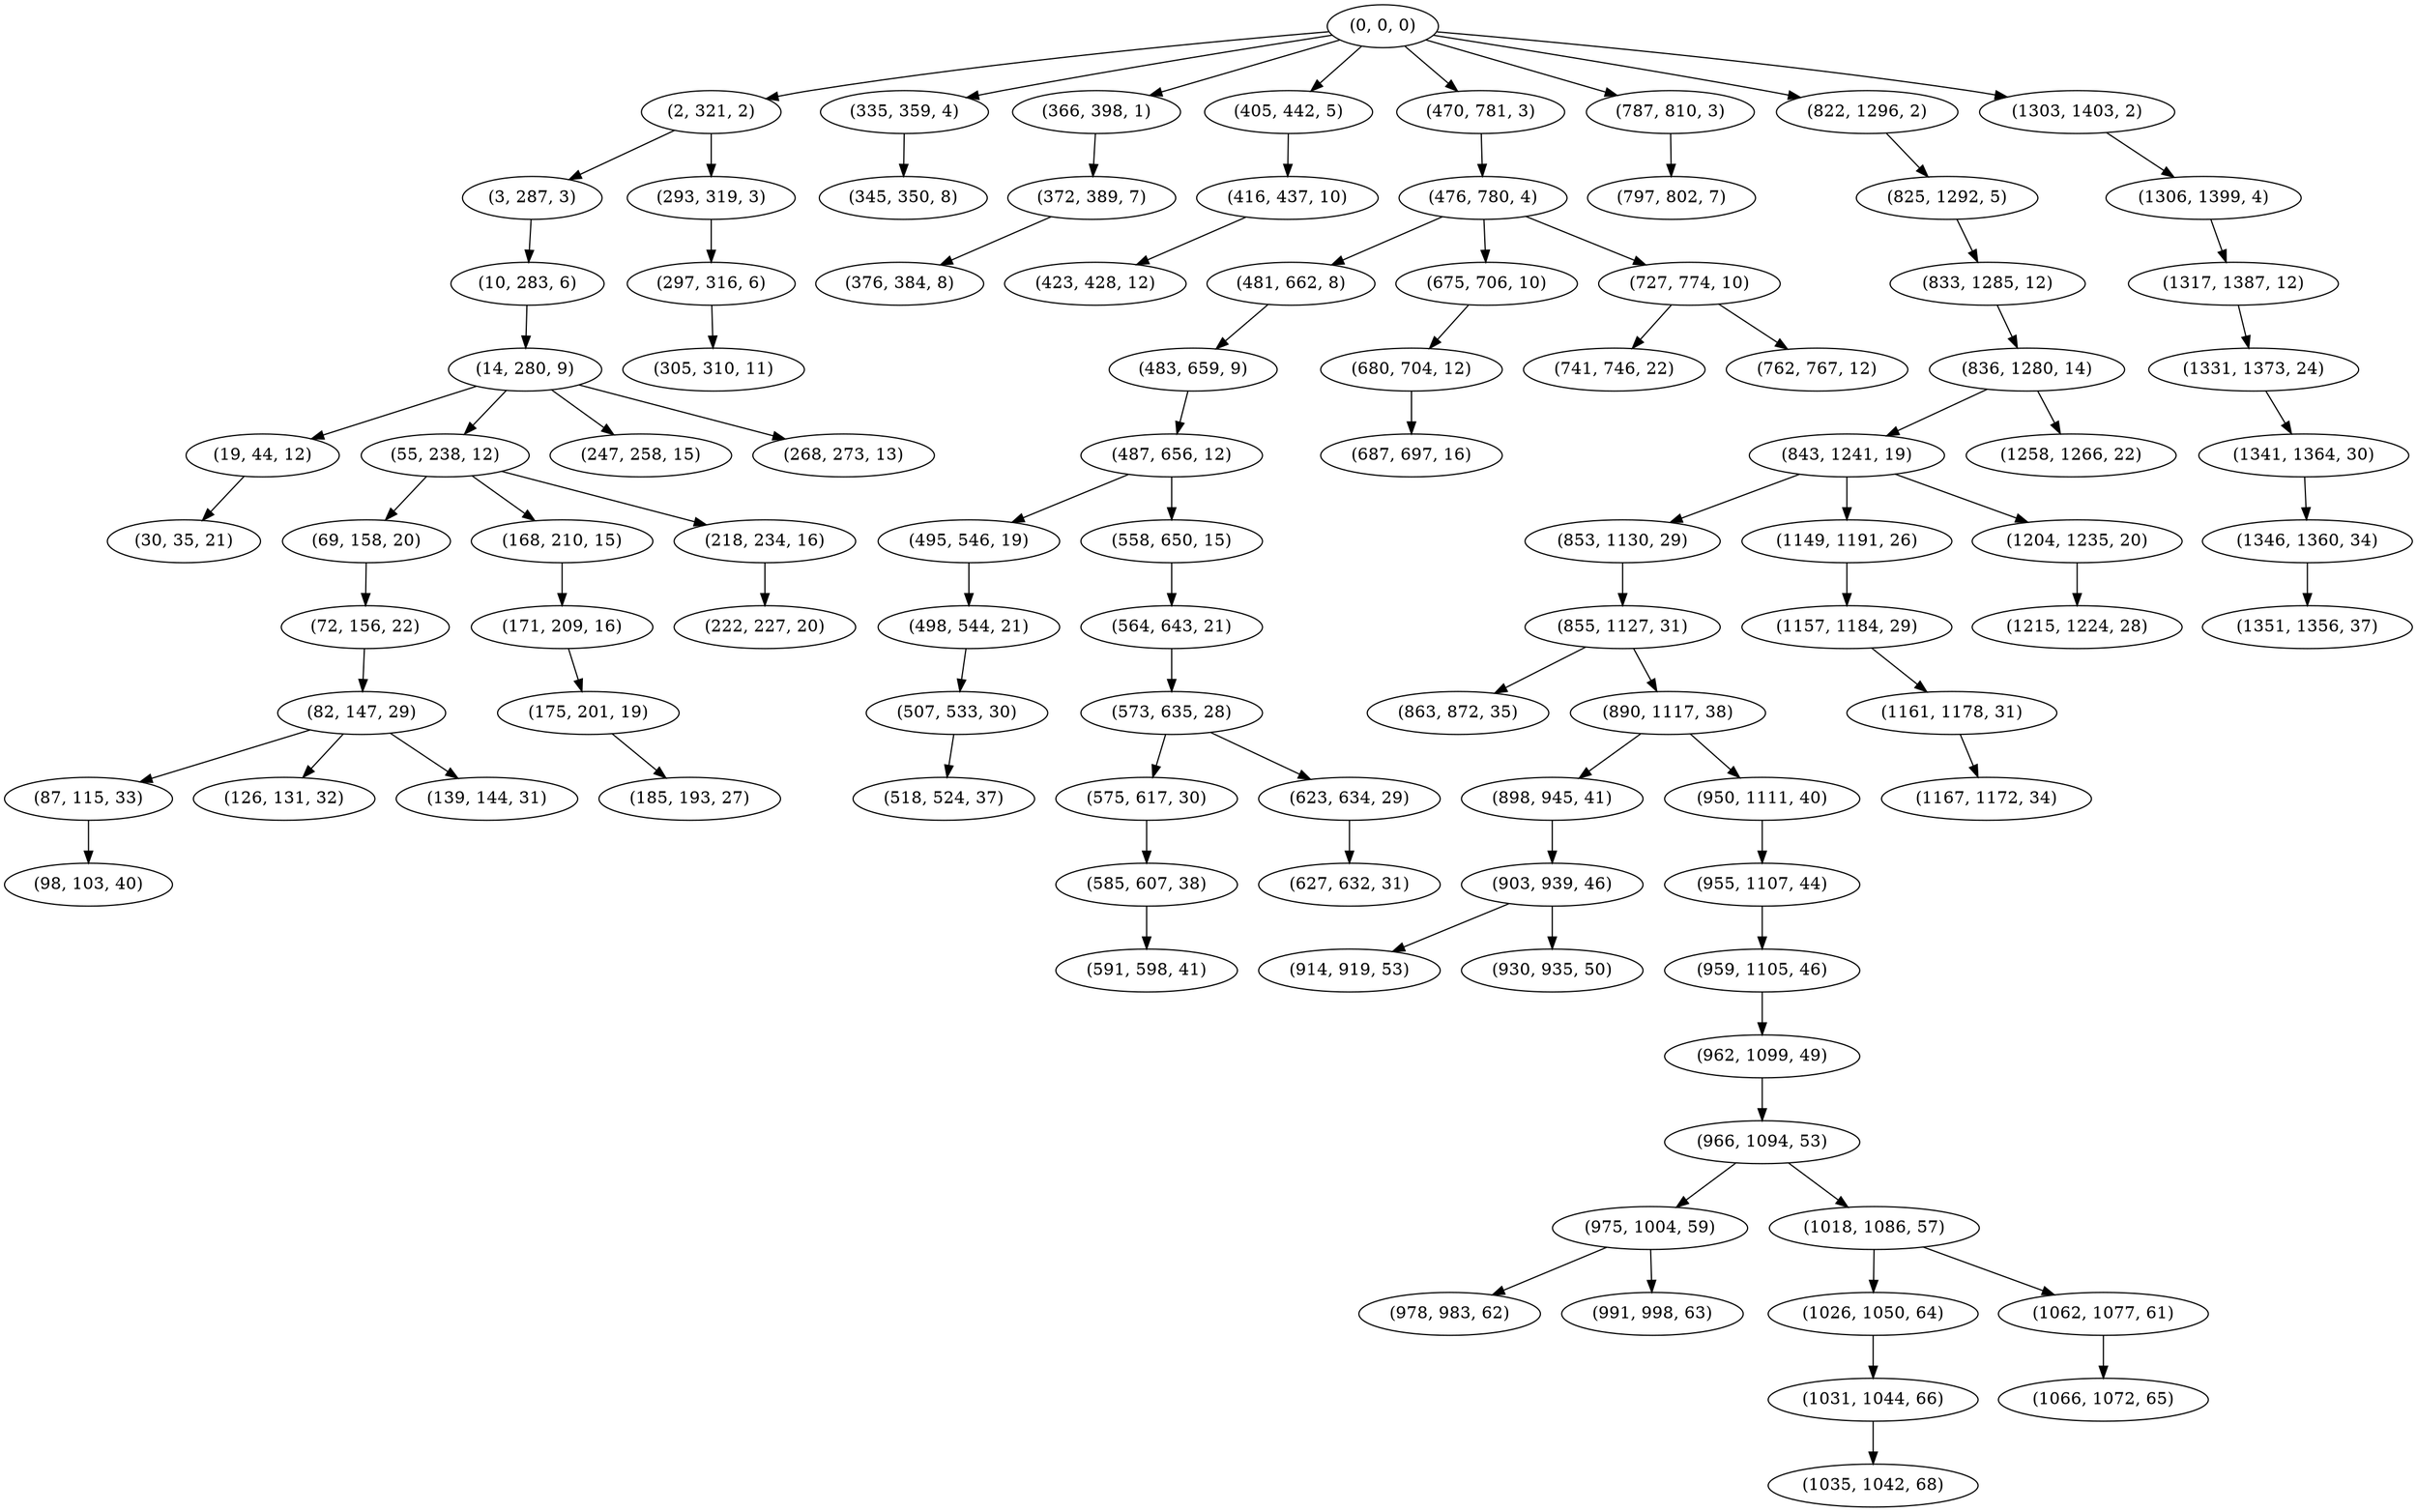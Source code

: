 digraph tree {
    "(0, 0, 0)";
    "(2, 321, 2)";
    "(3, 287, 3)";
    "(10, 283, 6)";
    "(14, 280, 9)";
    "(19, 44, 12)";
    "(30, 35, 21)";
    "(55, 238, 12)";
    "(69, 158, 20)";
    "(72, 156, 22)";
    "(82, 147, 29)";
    "(87, 115, 33)";
    "(98, 103, 40)";
    "(126, 131, 32)";
    "(139, 144, 31)";
    "(168, 210, 15)";
    "(171, 209, 16)";
    "(175, 201, 19)";
    "(185, 193, 27)";
    "(218, 234, 16)";
    "(222, 227, 20)";
    "(247, 258, 15)";
    "(268, 273, 13)";
    "(293, 319, 3)";
    "(297, 316, 6)";
    "(305, 310, 11)";
    "(335, 359, 4)";
    "(345, 350, 8)";
    "(366, 398, 1)";
    "(372, 389, 7)";
    "(376, 384, 8)";
    "(405, 442, 5)";
    "(416, 437, 10)";
    "(423, 428, 12)";
    "(470, 781, 3)";
    "(476, 780, 4)";
    "(481, 662, 8)";
    "(483, 659, 9)";
    "(487, 656, 12)";
    "(495, 546, 19)";
    "(498, 544, 21)";
    "(507, 533, 30)";
    "(518, 524, 37)";
    "(558, 650, 15)";
    "(564, 643, 21)";
    "(573, 635, 28)";
    "(575, 617, 30)";
    "(585, 607, 38)";
    "(591, 598, 41)";
    "(623, 634, 29)";
    "(627, 632, 31)";
    "(675, 706, 10)";
    "(680, 704, 12)";
    "(687, 697, 16)";
    "(727, 774, 10)";
    "(741, 746, 22)";
    "(762, 767, 12)";
    "(787, 810, 3)";
    "(797, 802, 7)";
    "(822, 1296, 2)";
    "(825, 1292, 5)";
    "(833, 1285, 12)";
    "(836, 1280, 14)";
    "(843, 1241, 19)";
    "(853, 1130, 29)";
    "(855, 1127, 31)";
    "(863, 872, 35)";
    "(890, 1117, 38)";
    "(898, 945, 41)";
    "(903, 939, 46)";
    "(914, 919, 53)";
    "(930, 935, 50)";
    "(950, 1111, 40)";
    "(955, 1107, 44)";
    "(959, 1105, 46)";
    "(962, 1099, 49)";
    "(966, 1094, 53)";
    "(975, 1004, 59)";
    "(978, 983, 62)";
    "(991, 998, 63)";
    "(1018, 1086, 57)";
    "(1026, 1050, 64)";
    "(1031, 1044, 66)";
    "(1035, 1042, 68)";
    "(1062, 1077, 61)";
    "(1066, 1072, 65)";
    "(1149, 1191, 26)";
    "(1157, 1184, 29)";
    "(1161, 1178, 31)";
    "(1167, 1172, 34)";
    "(1204, 1235, 20)";
    "(1215, 1224, 28)";
    "(1258, 1266, 22)";
    "(1303, 1403, 2)";
    "(1306, 1399, 4)";
    "(1317, 1387, 12)";
    "(1331, 1373, 24)";
    "(1341, 1364, 30)";
    "(1346, 1360, 34)";
    "(1351, 1356, 37)";
    "(0, 0, 0)" -> "(2, 321, 2)";
    "(0, 0, 0)" -> "(335, 359, 4)";
    "(0, 0, 0)" -> "(366, 398, 1)";
    "(0, 0, 0)" -> "(405, 442, 5)";
    "(0, 0, 0)" -> "(470, 781, 3)";
    "(0, 0, 0)" -> "(787, 810, 3)";
    "(0, 0, 0)" -> "(822, 1296, 2)";
    "(0, 0, 0)" -> "(1303, 1403, 2)";
    "(2, 321, 2)" -> "(3, 287, 3)";
    "(2, 321, 2)" -> "(293, 319, 3)";
    "(3, 287, 3)" -> "(10, 283, 6)";
    "(10, 283, 6)" -> "(14, 280, 9)";
    "(14, 280, 9)" -> "(19, 44, 12)";
    "(14, 280, 9)" -> "(55, 238, 12)";
    "(14, 280, 9)" -> "(247, 258, 15)";
    "(14, 280, 9)" -> "(268, 273, 13)";
    "(19, 44, 12)" -> "(30, 35, 21)";
    "(55, 238, 12)" -> "(69, 158, 20)";
    "(55, 238, 12)" -> "(168, 210, 15)";
    "(55, 238, 12)" -> "(218, 234, 16)";
    "(69, 158, 20)" -> "(72, 156, 22)";
    "(72, 156, 22)" -> "(82, 147, 29)";
    "(82, 147, 29)" -> "(87, 115, 33)";
    "(82, 147, 29)" -> "(126, 131, 32)";
    "(82, 147, 29)" -> "(139, 144, 31)";
    "(87, 115, 33)" -> "(98, 103, 40)";
    "(168, 210, 15)" -> "(171, 209, 16)";
    "(171, 209, 16)" -> "(175, 201, 19)";
    "(175, 201, 19)" -> "(185, 193, 27)";
    "(218, 234, 16)" -> "(222, 227, 20)";
    "(293, 319, 3)" -> "(297, 316, 6)";
    "(297, 316, 6)" -> "(305, 310, 11)";
    "(335, 359, 4)" -> "(345, 350, 8)";
    "(366, 398, 1)" -> "(372, 389, 7)";
    "(372, 389, 7)" -> "(376, 384, 8)";
    "(405, 442, 5)" -> "(416, 437, 10)";
    "(416, 437, 10)" -> "(423, 428, 12)";
    "(470, 781, 3)" -> "(476, 780, 4)";
    "(476, 780, 4)" -> "(481, 662, 8)";
    "(476, 780, 4)" -> "(675, 706, 10)";
    "(476, 780, 4)" -> "(727, 774, 10)";
    "(481, 662, 8)" -> "(483, 659, 9)";
    "(483, 659, 9)" -> "(487, 656, 12)";
    "(487, 656, 12)" -> "(495, 546, 19)";
    "(487, 656, 12)" -> "(558, 650, 15)";
    "(495, 546, 19)" -> "(498, 544, 21)";
    "(498, 544, 21)" -> "(507, 533, 30)";
    "(507, 533, 30)" -> "(518, 524, 37)";
    "(558, 650, 15)" -> "(564, 643, 21)";
    "(564, 643, 21)" -> "(573, 635, 28)";
    "(573, 635, 28)" -> "(575, 617, 30)";
    "(573, 635, 28)" -> "(623, 634, 29)";
    "(575, 617, 30)" -> "(585, 607, 38)";
    "(585, 607, 38)" -> "(591, 598, 41)";
    "(623, 634, 29)" -> "(627, 632, 31)";
    "(675, 706, 10)" -> "(680, 704, 12)";
    "(680, 704, 12)" -> "(687, 697, 16)";
    "(727, 774, 10)" -> "(741, 746, 22)";
    "(727, 774, 10)" -> "(762, 767, 12)";
    "(787, 810, 3)" -> "(797, 802, 7)";
    "(822, 1296, 2)" -> "(825, 1292, 5)";
    "(825, 1292, 5)" -> "(833, 1285, 12)";
    "(833, 1285, 12)" -> "(836, 1280, 14)";
    "(836, 1280, 14)" -> "(843, 1241, 19)";
    "(836, 1280, 14)" -> "(1258, 1266, 22)";
    "(843, 1241, 19)" -> "(853, 1130, 29)";
    "(843, 1241, 19)" -> "(1149, 1191, 26)";
    "(843, 1241, 19)" -> "(1204, 1235, 20)";
    "(853, 1130, 29)" -> "(855, 1127, 31)";
    "(855, 1127, 31)" -> "(863, 872, 35)";
    "(855, 1127, 31)" -> "(890, 1117, 38)";
    "(890, 1117, 38)" -> "(898, 945, 41)";
    "(890, 1117, 38)" -> "(950, 1111, 40)";
    "(898, 945, 41)" -> "(903, 939, 46)";
    "(903, 939, 46)" -> "(914, 919, 53)";
    "(903, 939, 46)" -> "(930, 935, 50)";
    "(950, 1111, 40)" -> "(955, 1107, 44)";
    "(955, 1107, 44)" -> "(959, 1105, 46)";
    "(959, 1105, 46)" -> "(962, 1099, 49)";
    "(962, 1099, 49)" -> "(966, 1094, 53)";
    "(966, 1094, 53)" -> "(975, 1004, 59)";
    "(966, 1094, 53)" -> "(1018, 1086, 57)";
    "(975, 1004, 59)" -> "(978, 983, 62)";
    "(975, 1004, 59)" -> "(991, 998, 63)";
    "(1018, 1086, 57)" -> "(1026, 1050, 64)";
    "(1018, 1086, 57)" -> "(1062, 1077, 61)";
    "(1026, 1050, 64)" -> "(1031, 1044, 66)";
    "(1031, 1044, 66)" -> "(1035, 1042, 68)";
    "(1062, 1077, 61)" -> "(1066, 1072, 65)";
    "(1149, 1191, 26)" -> "(1157, 1184, 29)";
    "(1157, 1184, 29)" -> "(1161, 1178, 31)";
    "(1161, 1178, 31)" -> "(1167, 1172, 34)";
    "(1204, 1235, 20)" -> "(1215, 1224, 28)";
    "(1303, 1403, 2)" -> "(1306, 1399, 4)";
    "(1306, 1399, 4)" -> "(1317, 1387, 12)";
    "(1317, 1387, 12)" -> "(1331, 1373, 24)";
    "(1331, 1373, 24)" -> "(1341, 1364, 30)";
    "(1341, 1364, 30)" -> "(1346, 1360, 34)";
    "(1346, 1360, 34)" -> "(1351, 1356, 37)";
}
